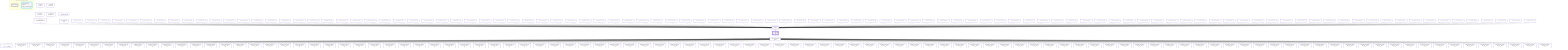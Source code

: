 graph TD
    classDef path fill:#eee,stroke:#000,color:#000
    classDef plan fill:#fff,stroke-width:3px,color:#000
    classDef itemplan fill:#fff,stroke-width:6px,color:#000
    classDef sideeffectplan fill:#f00,stroke-width:6px,color:#000
    classDef bucket fill:#f6f6f6,color:#000,stroke-width:6px,text-align:left


    %% define steps
    __Value3["__Value[3∈0]<br />ᐸcontextᐳ"]:::plan
    __Value5["__Value[5∈0]<br />ᐸrootValueᐳ"]:::plan
    __InputStaticLeaf7["__InputStaticLeaf[7∈0]"]:::plan
    Access28["Access[28∈0]<br />ᐸ3.pgSettingsᐳ"]:::plan
    Access29["Access[29∈0]<br />ᐸ3.withPgClientᐳ"]:::plan
    Object30["Object[30∈0]<br />ᐸ{pgSettings,withPgClient}ᐳ"]:::plan
    Connection31["Connection[31∈0]<br />ᐸ27ᐳ"]:::plan
    __InputStaticLeaf36["__InputStaticLeaf[36∈0]"]:::plan
    __InputStaticLeaf40["__InputStaticLeaf[40∈0]"]:::plan
    __InputStaticLeaf44["__InputStaticLeaf[44∈0]"]:::plan
    __InputStaticLeaf48["__InputStaticLeaf[48∈0]"]:::plan
    __InputStaticLeaf52["__InputStaticLeaf[52∈0]"]:::plan
    __InputStaticLeaf56["__InputStaticLeaf[56∈0]"]:::plan
    __InputStaticLeaf60["__InputStaticLeaf[60∈0]"]:::plan
    __InputStaticLeaf64["__InputStaticLeaf[64∈0]"]:::plan
    __InputStaticLeaf68["__InputStaticLeaf[68∈0]"]:::plan
    __InputStaticLeaf72["__InputStaticLeaf[72∈0]"]:::plan
    __InputStaticLeaf76["__InputStaticLeaf[76∈0]"]:::plan
    __InputStaticLeaf80["__InputStaticLeaf[80∈0]"]:::plan
    __InputStaticLeaf84["__InputStaticLeaf[84∈0]"]:::plan
    __InputStaticLeaf88["__InputStaticLeaf[88∈0]"]:::plan
    __InputStaticLeaf92["__InputStaticLeaf[92∈0]"]:::plan
    __InputStaticLeaf96["__InputStaticLeaf[96∈0]"]:::plan
    __InputStaticLeaf100["__InputStaticLeaf[100∈0]"]:::plan
    __InputStaticLeaf104["__InputStaticLeaf[104∈0]"]:::plan
    __InputStaticLeaf108["__InputStaticLeaf[108∈0]"]:::plan
    __InputStaticLeaf112["__InputStaticLeaf[112∈0]"]:::plan
    __InputStaticLeaf116["__InputStaticLeaf[116∈0]"]:::plan
    __InputStaticLeaf120["__InputStaticLeaf[120∈0]"]:::plan
    __InputStaticLeaf124["__InputStaticLeaf[124∈0]"]:::plan
    __InputStaticLeaf128["__InputStaticLeaf[128∈0]"]:::plan
    __InputStaticLeaf132["__InputStaticLeaf[132∈0]"]:::plan
    __InputStaticLeaf136["__InputStaticLeaf[136∈0]"]:::plan
    __InputStaticLeaf140["__InputStaticLeaf[140∈0]"]:::plan
    __InputStaticLeaf144["__InputStaticLeaf[144∈0]"]:::plan
    __InputStaticLeaf148["__InputStaticLeaf[148∈0]"]:::plan
    __InputStaticLeaf152["__InputStaticLeaf[152∈0]"]:::plan
    __InputStaticLeaf156["__InputStaticLeaf[156∈0]"]:::plan
    __InputStaticLeaf160["__InputStaticLeaf[160∈0]"]:::plan
    __InputStaticLeaf164["__InputStaticLeaf[164∈0]"]:::plan
    __InputStaticLeaf168["__InputStaticLeaf[168∈0]"]:::plan
    __InputStaticLeaf172["__InputStaticLeaf[172∈0]"]:::plan
    __InputStaticLeaf176["__InputStaticLeaf[176∈0]"]:::plan
    __InputStaticLeaf180["__InputStaticLeaf[180∈0]"]:::plan
    __InputStaticLeaf184["__InputStaticLeaf[184∈0]"]:::plan
    __InputStaticLeaf188["__InputStaticLeaf[188∈0]"]:::plan
    __InputStaticLeaf192["__InputStaticLeaf[192∈0]"]:::plan
    __InputStaticLeaf196["__InputStaticLeaf[196∈0]"]:::plan
    __InputStaticLeaf200["__InputStaticLeaf[200∈0]"]:::plan
    __InputStaticLeaf204["__InputStaticLeaf[204∈0]"]:::plan
    __InputStaticLeaf208["__InputStaticLeaf[208∈0]"]:::plan
    __InputStaticLeaf212["__InputStaticLeaf[212∈0]"]:::plan
    __InputStaticLeaf216["__InputStaticLeaf[216∈0]"]:::plan
    __InputStaticLeaf220["__InputStaticLeaf[220∈0]"]:::plan
    __InputStaticLeaf224["__InputStaticLeaf[224∈0]"]:::plan
    __InputStaticLeaf228["__InputStaticLeaf[228∈0]"]:::plan
    __InputStaticLeaf232["__InputStaticLeaf[232∈0]"]:::plan
    __InputStaticLeaf236["__InputStaticLeaf[236∈0]"]:::plan
    __InputStaticLeaf240["__InputStaticLeaf[240∈0]"]:::plan
    __InputStaticLeaf244["__InputStaticLeaf[244∈0]"]:::plan
    __InputStaticLeaf248["__InputStaticLeaf[248∈0]"]:::plan
    __InputStaticLeaf252["__InputStaticLeaf[252∈0]"]:::plan
    __InputStaticLeaf256["__InputStaticLeaf[256∈0]"]:::plan
    __InputStaticLeaf260["__InputStaticLeaf[260∈0]"]:::plan
    __InputStaticLeaf264["__InputStaticLeaf[264∈0]"]:::plan
    __InputStaticLeaf268["__InputStaticLeaf[268∈0]"]:::plan
    __InputStaticLeaf272["__InputStaticLeaf[272∈0]"]:::plan
    __InputStaticLeaf276["__InputStaticLeaf[276∈0]"]:::plan
    __InputStaticLeaf280["__InputStaticLeaf[280∈0]"]:::plan
    __InputStaticLeaf284["__InputStaticLeaf[284∈0]"]:::plan
    __InputStaticLeaf288["__InputStaticLeaf[288∈0]"]:::plan
    __InputStaticLeaf292["__InputStaticLeaf[292∈0]"]:::plan
    __InputStaticLeaf296["__InputStaticLeaf[296∈0]"]:::plan
    __InputStaticLeaf300["__InputStaticLeaf[300∈0]"]:::plan
    __InputStaticLeaf304["__InputStaticLeaf[304∈0]"]:::plan
    __InputStaticLeaf308["__InputStaticLeaf[308∈0]"]:::plan
    __InputStaticLeaf312["__InputStaticLeaf[312∈0]"]:::plan
    __InputStaticLeaf316["__InputStaticLeaf[316∈0]"]:::plan
    __InputStaticLeaf320["__InputStaticLeaf[320∈0]"]:::plan
    __InputStaticLeaf324["__InputStaticLeaf[324∈0]"]:::plan
    __InputStaticLeaf328["__InputStaticLeaf[328∈0]"]:::plan
    __InputStaticLeaf332["__InputStaticLeaf[332∈0]"]:::plan
    __InputStaticLeaf336["__InputStaticLeaf[336∈0]"]:::plan
    __InputStaticLeaf340["__InputStaticLeaf[340∈0]"]:::plan
    __InputStaticLeaf344["__InputStaticLeaf[344∈0]"]:::plan
    __InputStaticLeaf348["__InputStaticLeaf[348∈0]"]:::plan
    __InputStaticLeaf352["__InputStaticLeaf[352∈0]"]:::plan
    __InputStaticLeaf356["__InputStaticLeaf[356∈0]"]:::plan
    __InputStaticLeaf360["__InputStaticLeaf[360∈0]"]:::plan
    __InputStaticLeaf364["__InputStaticLeaf[364∈0]"]:::plan
    __InputStaticLeaf368["__InputStaticLeaf[368∈0]"]:::plan
    __InputStaticLeaf372["__InputStaticLeaf[372∈0]"]:::plan
    __InputStaticLeaf376["__InputStaticLeaf[376∈0]"]:::plan
    __InputStaticLeaf380["__InputStaticLeaf[380∈0]"]:::plan
    __InputStaticLeaf384["__InputStaticLeaf[384∈0]"]:::plan
    __InputStaticLeaf388["__InputStaticLeaf[388∈0]"]:::plan
    __InputStaticLeaf392["__InputStaticLeaf[392∈0]"]:::plan
    __InputStaticLeaf396["__InputStaticLeaf[396∈0]"]:::plan
    __InputStaticLeaf400["__InputStaticLeaf[400∈0]"]:::plan
    __InputStaticLeaf404["__InputStaticLeaf[404∈0]"]:::plan
    __InputStaticLeaf408["__InputStaticLeaf[408∈0]"]:::plan
    __InputStaticLeaf412["__InputStaticLeaf[412∈0]"]:::plan
    __InputStaticLeaf416["__InputStaticLeaf[416∈0]"]:::plan
    __InputStaticLeaf420["__InputStaticLeaf[420∈0]"]:::plan
    __InputStaticLeaf424["__InputStaticLeaf[424∈0]"]:::plan
    __InputStaticLeaf428["__InputStaticLeaf[428∈0]"]:::plan
    __InputStaticLeaf432["__InputStaticLeaf[432∈0]"]:::plan
    __InputStaticLeaf436["__InputStaticLeaf[436∈0]"]:::plan
    __InputStaticLeaf440["__InputStaticLeaf[440∈0]"]:::plan
    __InputStaticLeaf444["__InputStaticLeaf[444∈0]"]:::plan
    PgSelect32[["PgSelect[32∈0]<br />ᐸpostᐳ"]]:::plan
    __Item33>"__Item[33∈1]<br />ᐸ32ᐳ"]:::itemplan
    PgSelectSingle34["PgSelectSingle[34∈1]<br />ᐸpostᐳ"]:::plan
    PgClassExpression35["PgClassExpression[35∈1]<br />ᐸ__post__.”headline”ᐳ"]:::plan
    PgClassExpression39["PgClassExpression[39∈1]<br />ᐸ”a”.”post_...lder! */<br />)ᐳ"]:::plan
    PgClassExpression43["PgClassExpression[43∈1]<br />ᐸ”a”.”post_...lder! */<br />)ᐳ"]:::plan
    PgClassExpression47["PgClassExpression[47∈1]<br />ᐸ”a”.”post_...lder! */<br />)ᐳ"]:::plan
    PgClassExpression51["PgClassExpression[51∈1]<br />ᐸ”a”.”post_...lder! */<br />)ᐳ"]:::plan
    PgClassExpression55["PgClassExpression[55∈1]<br />ᐸ”a”.”post_...lder! */<br />)ᐳ"]:::plan
    PgClassExpression59["PgClassExpression[59∈1]<br />ᐸ”a”.”post_...lder! */<br />)ᐳ"]:::plan
    PgClassExpression63["PgClassExpression[63∈1]<br />ᐸ”a”.”post_...lder! */<br />)ᐳ"]:::plan
    PgClassExpression67["PgClassExpression[67∈1]<br />ᐸ”a”.”post_...lder! */<br />)ᐳ"]:::plan
    PgClassExpression71["PgClassExpression[71∈1]<br />ᐸ”a”.”post_...lder! */<br />)ᐳ"]:::plan
    PgClassExpression75["PgClassExpression[75∈1]<br />ᐸ”a”.”post_...lder! */<br />)ᐳ"]:::plan
    PgClassExpression79["PgClassExpression[79∈1]<br />ᐸ”a”.”post_...lder! */<br />)ᐳ"]:::plan
    PgClassExpression83["PgClassExpression[83∈1]<br />ᐸ”a”.”post_...lder! */<br />)ᐳ"]:::plan
    PgClassExpression87["PgClassExpression[87∈1]<br />ᐸ”a”.”post_...lder! */<br />)ᐳ"]:::plan
    PgClassExpression91["PgClassExpression[91∈1]<br />ᐸ”a”.”post_...lder! */<br />)ᐳ"]:::plan
    PgClassExpression95["PgClassExpression[95∈1]<br />ᐸ”a”.”post_...lder! */<br />)ᐳ"]:::plan
    PgClassExpression99["PgClassExpression[99∈1]<br />ᐸ”a”.”post_...lder! */<br />)ᐳ"]:::plan
    PgClassExpression103["PgClassExpression[103∈1]<br />ᐸ”a”.”post_...lder! */<br />)ᐳ"]:::plan
    PgClassExpression107["PgClassExpression[107∈1]<br />ᐸ”a”.”post_...lder! */<br />)ᐳ"]:::plan
    PgClassExpression111["PgClassExpression[111∈1]<br />ᐸ”a”.”post_...lder! */<br />)ᐳ"]:::plan
    PgClassExpression115["PgClassExpression[115∈1]<br />ᐸ”a”.”post_...lder! */<br />)ᐳ"]:::plan
    PgClassExpression119["PgClassExpression[119∈1]<br />ᐸ”a”.”post_...lder! */<br />)ᐳ"]:::plan
    PgClassExpression123["PgClassExpression[123∈1]<br />ᐸ”a”.”post_...lder! */<br />)ᐳ"]:::plan
    PgClassExpression127["PgClassExpression[127∈1]<br />ᐸ”a”.”post_...lder! */<br />)ᐳ"]:::plan
    PgClassExpression131["PgClassExpression[131∈1]<br />ᐸ”a”.”post_...lder! */<br />)ᐳ"]:::plan
    PgClassExpression135["PgClassExpression[135∈1]<br />ᐸ”a”.”post_...lder! */<br />)ᐳ"]:::plan
    PgClassExpression139["PgClassExpression[139∈1]<br />ᐸ”a”.”post_...lder! */<br />)ᐳ"]:::plan
    PgClassExpression143["PgClassExpression[143∈1]<br />ᐸ”a”.”post_...lder! */<br />)ᐳ"]:::plan
    PgClassExpression147["PgClassExpression[147∈1]<br />ᐸ”a”.”post_...lder! */<br />)ᐳ"]:::plan
    PgClassExpression151["PgClassExpression[151∈1]<br />ᐸ”a”.”post_...lder! */<br />)ᐳ"]:::plan
    PgClassExpression155["PgClassExpression[155∈1]<br />ᐸ”a”.”post_...lder! */<br />)ᐳ"]:::plan
    PgClassExpression159["PgClassExpression[159∈1]<br />ᐸ”a”.”post_...lder! */<br />)ᐳ"]:::plan
    PgClassExpression163["PgClassExpression[163∈1]<br />ᐸ”a”.”post_...lder! */<br />)ᐳ"]:::plan
    PgClassExpression167["PgClassExpression[167∈1]<br />ᐸ”a”.”post_...lder! */<br />)ᐳ"]:::plan
    PgClassExpression171["PgClassExpression[171∈1]<br />ᐸ”a”.”post_...lder! */<br />)ᐳ"]:::plan
    PgClassExpression175["PgClassExpression[175∈1]<br />ᐸ”a”.”post_...lder! */<br />)ᐳ"]:::plan
    PgClassExpression179["PgClassExpression[179∈1]<br />ᐸ”a”.”post_...lder! */<br />)ᐳ"]:::plan
    PgClassExpression183["PgClassExpression[183∈1]<br />ᐸ”a”.”post_...lder! */<br />)ᐳ"]:::plan
    PgClassExpression187["PgClassExpression[187∈1]<br />ᐸ”a”.”post_...lder! */<br />)ᐳ"]:::plan
    PgClassExpression191["PgClassExpression[191∈1]<br />ᐸ”a”.”post_...lder! */<br />)ᐳ"]:::plan
    PgClassExpression195["PgClassExpression[195∈1]<br />ᐸ”a”.”post_...lder! */<br />)ᐳ"]:::plan
    PgClassExpression199["PgClassExpression[199∈1]<br />ᐸ”a”.”post_...lder! */<br />)ᐳ"]:::plan
    PgClassExpression203["PgClassExpression[203∈1]<br />ᐸ”a”.”post_...lder! */<br />)ᐳ"]:::plan
    PgClassExpression207["PgClassExpression[207∈1]<br />ᐸ”a”.”post_...lder! */<br />)ᐳ"]:::plan
    PgClassExpression211["PgClassExpression[211∈1]<br />ᐸ”a”.”post_...lder! */<br />)ᐳ"]:::plan
    PgClassExpression215["PgClassExpression[215∈1]<br />ᐸ”a”.”post_...lder! */<br />)ᐳ"]:::plan
    PgClassExpression219["PgClassExpression[219∈1]<br />ᐸ”a”.”post_...lder! */<br />)ᐳ"]:::plan
    PgClassExpression223["PgClassExpression[223∈1]<br />ᐸ”a”.”post_...lder! */<br />)ᐳ"]:::plan
    PgClassExpression227["PgClassExpression[227∈1]<br />ᐸ”a”.”post_...lder! */<br />)ᐳ"]:::plan
    PgClassExpression231["PgClassExpression[231∈1]<br />ᐸ”a”.”post_...lder! */<br />)ᐳ"]:::plan
    PgClassExpression235["PgClassExpression[235∈1]<br />ᐸ”a”.”post_...lder! */<br />)ᐳ"]:::plan
    PgClassExpression239["PgClassExpression[239∈1]<br />ᐸ”a”.”post_...lder! */<br />)ᐳ"]:::plan
    PgClassExpression243["PgClassExpression[243∈1]<br />ᐸ”a”.”post_...lder! */<br />)ᐳ"]:::plan
    PgClassExpression247["PgClassExpression[247∈1]<br />ᐸ”a”.”post_...lder! */<br />)ᐳ"]:::plan
    PgClassExpression251["PgClassExpression[251∈1]<br />ᐸ”a”.”post_...lder! */<br />)ᐳ"]:::plan
    PgClassExpression255["PgClassExpression[255∈1]<br />ᐸ”a”.”post_...lder! */<br />)ᐳ"]:::plan
    PgClassExpression259["PgClassExpression[259∈1]<br />ᐸ”a”.”post_...lder! */<br />)ᐳ"]:::plan
    PgClassExpression263["PgClassExpression[263∈1]<br />ᐸ”a”.”post_...lder! */<br />)ᐳ"]:::plan
    PgClassExpression267["PgClassExpression[267∈1]<br />ᐸ”a”.”post_...lder! */<br />)ᐳ"]:::plan
    PgClassExpression271["PgClassExpression[271∈1]<br />ᐸ”a”.”post_...lder! */<br />)ᐳ"]:::plan
    PgClassExpression275["PgClassExpression[275∈1]<br />ᐸ”a”.”post_...lder! */<br />)ᐳ"]:::plan
    PgClassExpression279["PgClassExpression[279∈1]<br />ᐸ”a”.”post_...lder! */<br />)ᐳ"]:::plan
    PgClassExpression283["PgClassExpression[283∈1]<br />ᐸ”a”.”post_...lder! */<br />)ᐳ"]:::plan
    PgClassExpression287["PgClassExpression[287∈1]<br />ᐸ”a”.”post_...lder! */<br />)ᐳ"]:::plan
    PgClassExpression291["PgClassExpression[291∈1]<br />ᐸ”a”.”post_...lder! */<br />)ᐳ"]:::plan
    PgClassExpression295["PgClassExpression[295∈1]<br />ᐸ”a”.”post_...lder! */<br />)ᐳ"]:::plan
    PgClassExpression299["PgClassExpression[299∈1]<br />ᐸ”a”.”post_...lder! */<br />)ᐳ"]:::plan
    PgClassExpression303["PgClassExpression[303∈1]<br />ᐸ”a”.”post_...lder! */<br />)ᐳ"]:::plan
    PgClassExpression307["PgClassExpression[307∈1]<br />ᐸ”a”.”post_...lder! */<br />)ᐳ"]:::plan
    PgClassExpression311["PgClassExpression[311∈1]<br />ᐸ”a”.”post_...lder! */<br />)ᐳ"]:::plan
    PgClassExpression315["PgClassExpression[315∈1]<br />ᐸ”a”.”post_...lder! */<br />)ᐳ"]:::plan
    PgClassExpression319["PgClassExpression[319∈1]<br />ᐸ”a”.”post_...lder! */<br />)ᐳ"]:::plan
    PgClassExpression323["PgClassExpression[323∈1]<br />ᐸ”a”.”post_...lder! */<br />)ᐳ"]:::plan
    PgClassExpression327["PgClassExpression[327∈1]<br />ᐸ”a”.”post_...lder! */<br />)ᐳ"]:::plan
    PgClassExpression331["PgClassExpression[331∈1]<br />ᐸ”a”.”post_...lder! */<br />)ᐳ"]:::plan
    PgClassExpression335["PgClassExpression[335∈1]<br />ᐸ”a”.”post_...lder! */<br />)ᐳ"]:::plan
    PgClassExpression339["PgClassExpression[339∈1]<br />ᐸ”a”.”post_...lder! */<br />)ᐳ"]:::plan
    PgClassExpression343["PgClassExpression[343∈1]<br />ᐸ”a”.”post_...lder! */<br />)ᐳ"]:::plan
    PgClassExpression347["PgClassExpression[347∈1]<br />ᐸ”a”.”post_...lder! */<br />)ᐳ"]:::plan
    PgClassExpression351["PgClassExpression[351∈1]<br />ᐸ”a”.”post_...lder! */<br />)ᐳ"]:::plan
    PgClassExpression355["PgClassExpression[355∈1]<br />ᐸ”a”.”post_...lder! */<br />)ᐳ"]:::plan
    PgClassExpression359["PgClassExpression[359∈1]<br />ᐸ”a”.”post_...lder! */<br />)ᐳ"]:::plan
    PgClassExpression363["PgClassExpression[363∈1]<br />ᐸ”a”.”post_...lder! */<br />)ᐳ"]:::plan
    PgClassExpression367["PgClassExpression[367∈1]<br />ᐸ”a”.”post_...lder! */<br />)ᐳ"]:::plan
    PgClassExpression371["PgClassExpression[371∈1]<br />ᐸ”a”.”post_...lder! */<br />)ᐳ"]:::plan
    PgClassExpression375["PgClassExpression[375∈1]<br />ᐸ”a”.”post_...lder! */<br />)ᐳ"]:::plan
    PgClassExpression379["PgClassExpression[379∈1]<br />ᐸ”a”.”post_...lder! */<br />)ᐳ"]:::plan
    PgClassExpression383["PgClassExpression[383∈1]<br />ᐸ”a”.”post_...lder! */<br />)ᐳ"]:::plan
    PgClassExpression387["PgClassExpression[387∈1]<br />ᐸ”a”.”post_...lder! */<br />)ᐳ"]:::plan
    PgClassExpression391["PgClassExpression[391∈1]<br />ᐸ”a”.”post_...lder! */<br />)ᐳ"]:::plan
    PgClassExpression395["PgClassExpression[395∈1]<br />ᐸ”a”.”post_...lder! */<br />)ᐳ"]:::plan
    PgClassExpression399["PgClassExpression[399∈1]<br />ᐸ”a”.”post_...lder! */<br />)ᐳ"]:::plan
    PgClassExpression403["PgClassExpression[403∈1]<br />ᐸ”a”.”post_...lder! */<br />)ᐳ"]:::plan
    PgClassExpression407["PgClassExpression[407∈1]<br />ᐸ”a”.”post_...lder! */<br />)ᐳ"]:::plan
    PgClassExpression411["PgClassExpression[411∈1]<br />ᐸ”a”.”post_...lder! */<br />)ᐳ"]:::plan
    PgClassExpression415["PgClassExpression[415∈1]<br />ᐸ”a”.”post_...lder! */<br />)ᐳ"]:::plan
    PgClassExpression419["PgClassExpression[419∈1]<br />ᐸ”a”.”post_...lder! */<br />)ᐳ"]:::plan
    PgClassExpression423["PgClassExpression[423∈1]<br />ᐸ”a”.”post_...lder! */<br />)ᐳ"]:::plan
    PgClassExpression427["PgClassExpression[427∈1]<br />ᐸ”a”.”post_...lder! */<br />)ᐳ"]:::plan
    PgClassExpression431["PgClassExpression[431∈1]<br />ᐸ”a”.”post_...lder! */<br />)ᐳ"]:::plan
    PgClassExpression435["PgClassExpression[435∈1]<br />ᐸ”a”.”post_...lder! */<br />)ᐳ"]:::plan
    PgClassExpression439["PgClassExpression[439∈1]<br />ᐸ”a”.”post_...lder! */<br />)ᐳ"]:::plan
    PgClassExpression443["PgClassExpression[443∈1]<br />ᐸ”a”.”post_...lder! */<br />)ᐳ"]:::plan
    PgClassExpression447["PgClassExpression[447∈1]<br />ᐸ”a”.”post_...lder! */<br />)ᐳ"]:::plan

    %% plan dependencies
    __Value3 --> Access28
    __Value3 --> Access29
    Access28 & Access29 --> Object30
    __InputStaticLeaf7 --> Connection31
    Object30 & Connection31 & __InputStaticLeaf36 & __InputStaticLeaf40 & __InputStaticLeaf44 & __InputStaticLeaf48 & __InputStaticLeaf52 & __InputStaticLeaf56 & __InputStaticLeaf60 & __InputStaticLeaf64 & __InputStaticLeaf68 & __InputStaticLeaf72 & __InputStaticLeaf76 & __InputStaticLeaf80 & __InputStaticLeaf84 & __InputStaticLeaf88 & __InputStaticLeaf92 & __InputStaticLeaf96 & __InputStaticLeaf100 & __InputStaticLeaf104 & __InputStaticLeaf108 & __InputStaticLeaf112 & __InputStaticLeaf116 & __InputStaticLeaf120 & __InputStaticLeaf124 & __InputStaticLeaf128 & __InputStaticLeaf132 & __InputStaticLeaf136 & __InputStaticLeaf140 & __InputStaticLeaf144 & __InputStaticLeaf148 & __InputStaticLeaf152 & __InputStaticLeaf156 & __InputStaticLeaf160 & __InputStaticLeaf164 & __InputStaticLeaf168 & __InputStaticLeaf172 & __InputStaticLeaf176 & __InputStaticLeaf180 & __InputStaticLeaf184 & __InputStaticLeaf188 & __InputStaticLeaf192 & __InputStaticLeaf196 & __InputStaticLeaf200 & __InputStaticLeaf204 & __InputStaticLeaf208 & __InputStaticLeaf212 & __InputStaticLeaf216 & __InputStaticLeaf220 & __InputStaticLeaf224 & __InputStaticLeaf228 & __InputStaticLeaf232 & __InputStaticLeaf236 & __InputStaticLeaf240 & __InputStaticLeaf244 & __InputStaticLeaf248 & __InputStaticLeaf252 & __InputStaticLeaf256 & __InputStaticLeaf260 & __InputStaticLeaf264 & __InputStaticLeaf268 & __InputStaticLeaf272 & __InputStaticLeaf276 & __InputStaticLeaf280 & __InputStaticLeaf284 & __InputStaticLeaf288 & __InputStaticLeaf292 & __InputStaticLeaf296 & __InputStaticLeaf300 & __InputStaticLeaf304 & __InputStaticLeaf308 & __InputStaticLeaf312 & __InputStaticLeaf316 & __InputStaticLeaf320 & __InputStaticLeaf324 & __InputStaticLeaf328 & __InputStaticLeaf332 & __InputStaticLeaf336 & __InputStaticLeaf340 & __InputStaticLeaf344 & __InputStaticLeaf348 & __InputStaticLeaf352 & __InputStaticLeaf356 & __InputStaticLeaf360 & __InputStaticLeaf364 & __InputStaticLeaf368 & __InputStaticLeaf372 & __InputStaticLeaf376 & __InputStaticLeaf380 & __InputStaticLeaf384 & __InputStaticLeaf388 & __InputStaticLeaf392 & __InputStaticLeaf396 & __InputStaticLeaf400 & __InputStaticLeaf404 & __InputStaticLeaf408 & __InputStaticLeaf412 & __InputStaticLeaf416 & __InputStaticLeaf420 & __InputStaticLeaf424 & __InputStaticLeaf428 & __InputStaticLeaf432 & __InputStaticLeaf436 & __InputStaticLeaf440 & __InputStaticLeaf444 --> PgSelect32
    PgSelect32 ==> __Item33
    __Item33 --> PgSelectSingle34
    PgSelectSingle34 --> PgClassExpression35
    PgSelectSingle34 --> PgClassExpression39
    PgSelectSingle34 --> PgClassExpression43
    PgSelectSingle34 --> PgClassExpression47
    PgSelectSingle34 --> PgClassExpression51
    PgSelectSingle34 --> PgClassExpression55
    PgSelectSingle34 --> PgClassExpression59
    PgSelectSingle34 --> PgClassExpression63
    PgSelectSingle34 --> PgClassExpression67
    PgSelectSingle34 --> PgClassExpression71
    PgSelectSingle34 --> PgClassExpression75
    PgSelectSingle34 --> PgClassExpression79
    PgSelectSingle34 --> PgClassExpression83
    PgSelectSingle34 --> PgClassExpression87
    PgSelectSingle34 --> PgClassExpression91
    PgSelectSingle34 --> PgClassExpression95
    PgSelectSingle34 --> PgClassExpression99
    PgSelectSingle34 --> PgClassExpression103
    PgSelectSingle34 --> PgClassExpression107
    PgSelectSingle34 --> PgClassExpression111
    PgSelectSingle34 --> PgClassExpression115
    PgSelectSingle34 --> PgClassExpression119
    PgSelectSingle34 --> PgClassExpression123
    PgSelectSingle34 --> PgClassExpression127
    PgSelectSingle34 --> PgClassExpression131
    PgSelectSingle34 --> PgClassExpression135
    PgSelectSingle34 --> PgClassExpression139
    PgSelectSingle34 --> PgClassExpression143
    PgSelectSingle34 --> PgClassExpression147
    PgSelectSingle34 --> PgClassExpression151
    PgSelectSingle34 --> PgClassExpression155
    PgSelectSingle34 --> PgClassExpression159
    PgSelectSingle34 --> PgClassExpression163
    PgSelectSingle34 --> PgClassExpression167
    PgSelectSingle34 --> PgClassExpression171
    PgSelectSingle34 --> PgClassExpression175
    PgSelectSingle34 --> PgClassExpression179
    PgSelectSingle34 --> PgClassExpression183
    PgSelectSingle34 --> PgClassExpression187
    PgSelectSingle34 --> PgClassExpression191
    PgSelectSingle34 --> PgClassExpression195
    PgSelectSingle34 --> PgClassExpression199
    PgSelectSingle34 --> PgClassExpression203
    PgSelectSingle34 --> PgClassExpression207
    PgSelectSingle34 --> PgClassExpression211
    PgSelectSingle34 --> PgClassExpression215
    PgSelectSingle34 --> PgClassExpression219
    PgSelectSingle34 --> PgClassExpression223
    PgSelectSingle34 --> PgClassExpression227
    PgSelectSingle34 --> PgClassExpression231
    PgSelectSingle34 --> PgClassExpression235
    PgSelectSingle34 --> PgClassExpression239
    PgSelectSingle34 --> PgClassExpression243
    PgSelectSingle34 --> PgClassExpression247
    PgSelectSingle34 --> PgClassExpression251
    PgSelectSingle34 --> PgClassExpression255
    PgSelectSingle34 --> PgClassExpression259
    PgSelectSingle34 --> PgClassExpression263
    PgSelectSingle34 --> PgClassExpression267
    PgSelectSingle34 --> PgClassExpression271
    PgSelectSingle34 --> PgClassExpression275
    PgSelectSingle34 --> PgClassExpression279
    PgSelectSingle34 --> PgClassExpression283
    PgSelectSingle34 --> PgClassExpression287
    PgSelectSingle34 --> PgClassExpression291
    PgSelectSingle34 --> PgClassExpression295
    PgSelectSingle34 --> PgClassExpression299
    PgSelectSingle34 --> PgClassExpression303
    PgSelectSingle34 --> PgClassExpression307
    PgSelectSingle34 --> PgClassExpression311
    PgSelectSingle34 --> PgClassExpression315
    PgSelectSingle34 --> PgClassExpression319
    PgSelectSingle34 --> PgClassExpression323
    PgSelectSingle34 --> PgClassExpression327
    PgSelectSingle34 --> PgClassExpression331
    PgSelectSingle34 --> PgClassExpression335
    PgSelectSingle34 --> PgClassExpression339
    PgSelectSingle34 --> PgClassExpression343
    PgSelectSingle34 --> PgClassExpression347
    PgSelectSingle34 --> PgClassExpression351
    PgSelectSingle34 --> PgClassExpression355
    PgSelectSingle34 --> PgClassExpression359
    PgSelectSingle34 --> PgClassExpression363
    PgSelectSingle34 --> PgClassExpression367
    PgSelectSingle34 --> PgClassExpression371
    PgSelectSingle34 --> PgClassExpression375
    PgSelectSingle34 --> PgClassExpression379
    PgSelectSingle34 --> PgClassExpression383
    PgSelectSingle34 --> PgClassExpression387
    PgSelectSingle34 --> PgClassExpression391
    PgSelectSingle34 --> PgClassExpression395
    PgSelectSingle34 --> PgClassExpression399
    PgSelectSingle34 --> PgClassExpression403
    PgSelectSingle34 --> PgClassExpression407
    PgSelectSingle34 --> PgClassExpression411
    PgSelectSingle34 --> PgClassExpression415
    PgSelectSingle34 --> PgClassExpression419
    PgSelectSingle34 --> PgClassExpression423
    PgSelectSingle34 --> PgClassExpression427
    PgSelectSingle34 --> PgClassExpression431
    PgSelectSingle34 --> PgClassExpression435
    PgSelectSingle34 --> PgClassExpression439
    PgSelectSingle34 --> PgClassExpression443
    PgSelectSingle34 --> PgClassExpression447

    %% plan-to-path relationships

    subgraph "Buckets for queries/v4/json-overflow"
    Bucket0("Bucket 0 (root)"):::bucket
    classDef bucket0 stroke:#696969
    class Bucket0 bucket0
    Bucket1("Bucket 1 (listItem)<br />Deps: 32<br /><br />ROOT __Item{1}ᐸ32ᐳ[33]"):::bucket
    classDef bucket1 stroke:#00bfff
    class Bucket1 bucket1
    Bucket0 --> Bucket1
    end